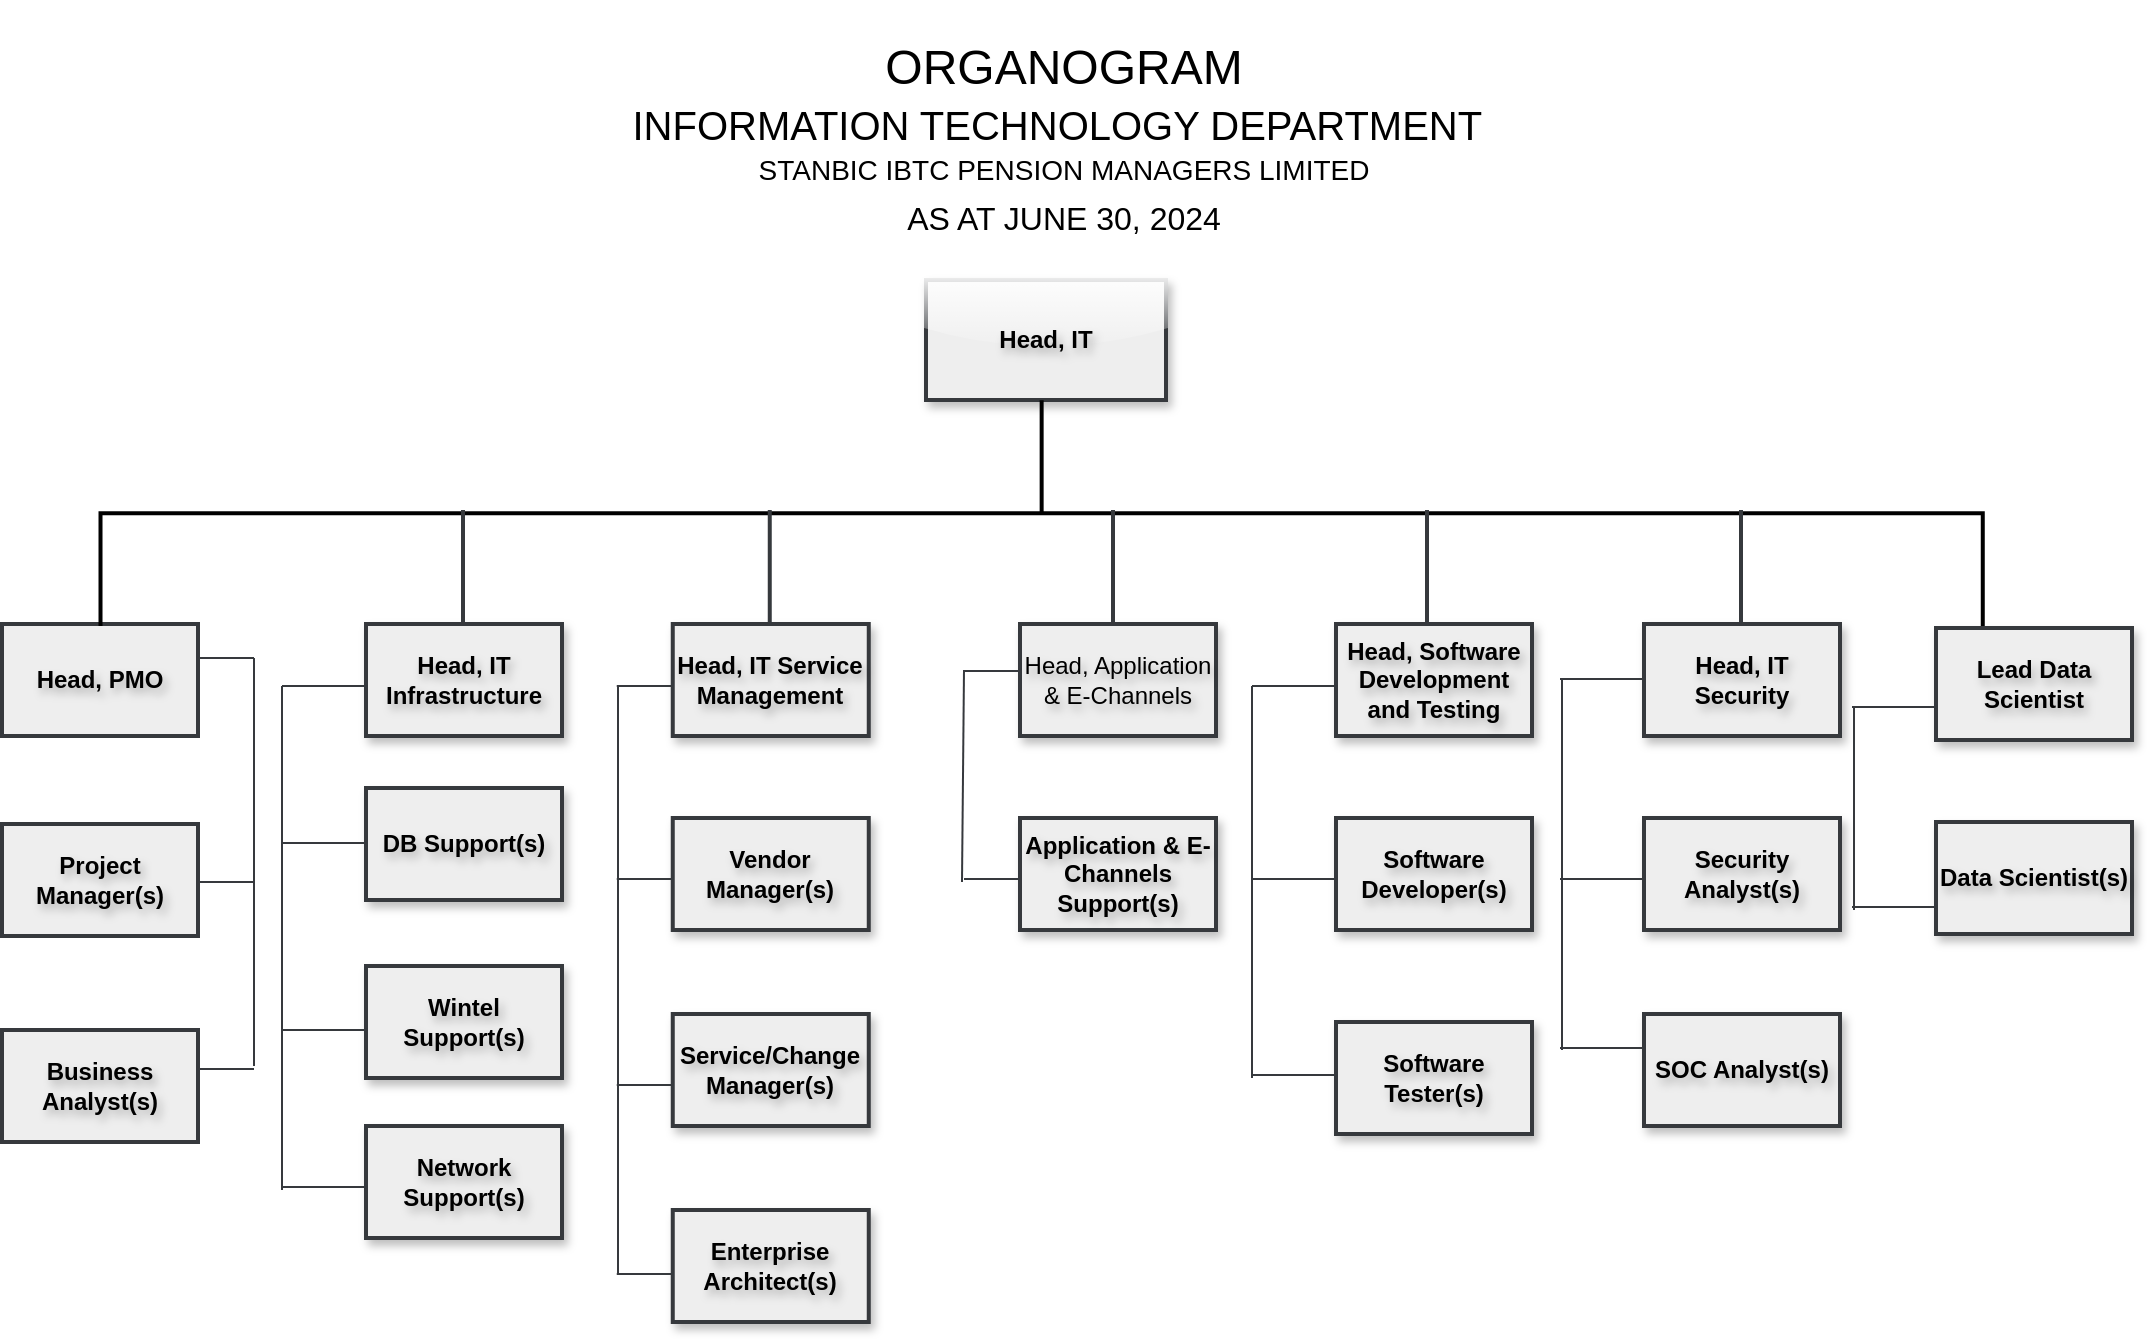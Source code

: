 <mxfile version="24.3.1" type="github">
  <diagram name="Page-1" id="19d8dcba-68ad-dc05-1034-9cf7b2a963f6">
    <mxGraphModel dx="1434" dy="746" grid="0" gridSize="14" guides="1" tooltips="1" connect="1" arrows="1" fold="1" page="1" pageScale="1" pageWidth="1100" pageHeight="850" background="none" math="0" shadow="0">
      <root>
        <mxCell id="0" />
        <mxCell id="1" parent="0" />
        <mxCell id="4a9q22RTqe2NjmIpxG5I-117" value="" style="group" vertex="1" connectable="0" parent="1">
          <mxGeometry x="22" y="7" width="1065" height="661" as="geometry" />
        </mxCell>
        <mxCell id="uepafkn3aEIsYCHWRTWA-1" value="&lt;b&gt;Head, IT&lt;/b&gt;" style="rounded=0;whiteSpace=wrap;html=1;strokeWidth=2;perimeterSpacing=0;glass=1;shadow=1;fontStyle=0;fillColor=#eeeeee;strokeColor=#36393d;textShadow=1;" parent="4a9q22RTqe2NjmIpxG5I-117" vertex="1">
          <mxGeometry x="462" y="140" width="120" height="60" as="geometry" />
        </mxCell>
        <mxCell id="cwh8xjlLVyF8HEqu1CCD-4" value="&lt;font style=&quot;font-size: 24px;&quot;&gt;ORGANOGRAM&lt;br&gt;&lt;/font&gt;&lt;div style=&quot;&quot;&gt;&lt;font style=&quot;&quot;&gt;&lt;font style=&quot;&quot;&gt;&lt;span style=&quot;background-color: initial;&quot;&gt;&lt;font style=&quot;font-size: 20px;&quot;&gt;INFORMATION TECHNOLOGY DEPARTMENT&lt;/font&gt;&lt;/span&gt;&lt;span style=&quot;font-size: 24px; background-color: initial;&quot;&gt;&amp;nbsp;&lt;br&gt;&lt;/span&gt;&lt;font style=&quot;font-size: 14px;&quot;&gt;STANBIC IBTC PENSION MANAGERS LIMITED&lt;/font&gt;&lt;/font&gt;&lt;/font&gt;&lt;div style=&quot;font-size: 23px;&quot;&gt;&lt;font size=&quot;3&quot; style=&quot;&quot;&gt;AS AT JUNE 30, 2024&lt;/font&gt;&lt;/div&gt;&lt;/div&gt;" style="rounded=0;whiteSpace=wrap;html=1;strokeColor=none;fillColor=none;" parent="4a9q22RTqe2NjmIpxG5I-117" vertex="1">
          <mxGeometry x="34" width="994" height="140" as="geometry" />
        </mxCell>
        <mxCell id="4a9q22RTqe2NjmIpxG5I-2" value="&lt;b&gt;Head, PMO&lt;/b&gt;" style="rounded=0;whiteSpace=wrap;html=1;strokeWidth=2;perimeterSpacing=0;glass=0;shadow=0;fontStyle=0;textShadow=1;fillColor=#eeeeee;strokeColor=#36393d;" vertex="1" parent="4a9q22RTqe2NjmIpxG5I-117">
          <mxGeometry y="312" width="98" height="56" as="geometry" />
        </mxCell>
        <mxCell id="4a9q22RTqe2NjmIpxG5I-3" value="&lt;b&gt;Head, IT Infrastructure&lt;/b&gt;" style="rounded=0;whiteSpace=wrap;html=1;strokeWidth=2;perimeterSpacing=0;glass=0;shadow=1;fontStyle=0;textShadow=1;fillColor=#eeeeee;strokeColor=#36393d;" vertex="1" parent="4a9q22RTqe2NjmIpxG5I-117">
          <mxGeometry x="182" y="312" width="98" height="56" as="geometry" />
        </mxCell>
        <mxCell id="4a9q22RTqe2NjmIpxG5I-4" value="&lt;b&gt;Head, IT Service Management&lt;/b&gt;" style="rounded=0;whiteSpace=wrap;html=1;strokeWidth=2;perimeterSpacing=0;glass=0;shadow=1;fontStyle=0;textShadow=1;fillColor=#eeeeee;strokeColor=#36393d;" vertex="1" parent="4a9q22RTqe2NjmIpxG5I-117">
          <mxGeometry x="335.38" y="312" width="98" height="56" as="geometry" />
        </mxCell>
        <mxCell id="4a9q22RTqe2NjmIpxG5I-5" value="Head, Application &amp;amp; E-Channels" style="rounded=0;strokeWidth=2;perimeterSpacing=0;glass=0;shadow=1;fontStyle=0;textShadow=1;whiteSpace=wrap;html=1;fillColor=#eeeeee;strokeColor=#36393d;" vertex="1" parent="4a9q22RTqe2NjmIpxG5I-117">
          <mxGeometry x="509" y="312" width="98" height="56" as="geometry" />
        </mxCell>
        <mxCell id="4a9q22RTqe2NjmIpxG5I-6" value="&lt;b&gt;Head, Software Development and Testing&lt;/b&gt;" style="rounded=0;whiteSpace=wrap;html=1;strokeWidth=2;perimeterSpacing=0;glass=0;shadow=1;fontStyle=0;textShadow=1;fillColor=#eeeeee;strokeColor=#36393d;" vertex="1" parent="4a9q22RTqe2NjmIpxG5I-117">
          <mxGeometry x="667" y="312" width="98" height="56" as="geometry" />
        </mxCell>
        <mxCell id="4a9q22RTqe2NjmIpxG5I-7" value="&lt;b&gt;Head, IT Security&lt;/b&gt;" style="rounded=0;whiteSpace=wrap;html=1;strokeWidth=2;perimeterSpacing=0;glass=0;shadow=1;fontStyle=0;textShadow=1;fillColor=#eeeeee;strokeColor=#36393d;" vertex="1" parent="4a9q22RTqe2NjmIpxG5I-117">
          <mxGeometry x="821" y="312" width="98" height="56" as="geometry" />
        </mxCell>
        <mxCell id="4a9q22RTqe2NjmIpxG5I-18" value="" style="strokeWidth=2;html=1;shape=mxgraph.flowchart.annotation_2;align=left;labelPosition=right;pointerEvents=1;rotation=90;" vertex="1" parent="4a9q22RTqe2NjmIpxG5I-117">
          <mxGeometry x="463.38" y="-214" width="112.88" height="941.13" as="geometry" />
        </mxCell>
        <mxCell id="4a9q22RTqe2NjmIpxG5I-22" value="&lt;b&gt;Project Manager(s)&lt;/b&gt;" style="rounded=0;whiteSpace=wrap;html=1;strokeWidth=2;perimeterSpacing=0;glass=0;shadow=0;fontStyle=0;labelBackgroundColor=none;labelBorderColor=none;textShadow=1;fillColor=#eeeeee;strokeColor=#36393d;" vertex="1" parent="4a9q22RTqe2NjmIpxG5I-117">
          <mxGeometry y="412" width="98" height="56" as="geometry" />
        </mxCell>
        <mxCell id="4a9q22RTqe2NjmIpxG5I-23" value="&lt;b&gt;Business Analyst(s)&lt;/b&gt;" style="rounded=0;whiteSpace=wrap;html=1;strokeWidth=2;perimeterSpacing=0;glass=0;shadow=0;fontStyle=0;textShadow=1;fillColor=#eeeeee;strokeColor=#36393d;" vertex="1" parent="4a9q22RTqe2NjmIpxG5I-117">
          <mxGeometry y="515" width="98" height="56" as="geometry" />
        </mxCell>
        <mxCell id="4a9q22RTqe2NjmIpxG5I-25" value="&lt;b&gt;DB Support(s)&lt;/b&gt;" style="rounded=0;whiteSpace=wrap;html=1;strokeWidth=2;perimeterSpacing=0;glass=0;shadow=1;fontStyle=0;textShadow=1;fillColor=#eeeeee;strokeColor=#36393d;" vertex="1" parent="4a9q22RTqe2NjmIpxG5I-117">
          <mxGeometry x="182" y="394" width="98" height="56" as="geometry" />
        </mxCell>
        <mxCell id="4a9q22RTqe2NjmIpxG5I-26" value="&lt;b&gt;Vendor Manager(s)&lt;/b&gt;" style="rounded=0;whiteSpace=wrap;html=1;strokeWidth=2;perimeterSpacing=0;glass=0;shadow=1;fontStyle=0;textShadow=1;fillColor=#eeeeee;strokeColor=#36393d;" vertex="1" parent="4a9q22RTqe2NjmIpxG5I-117">
          <mxGeometry x="335.38" y="409" width="98" height="56" as="geometry" />
        </mxCell>
        <mxCell id="4a9q22RTqe2NjmIpxG5I-27" value="&lt;b&gt;Service/Change Manager(s)&lt;br&gt;&lt;/b&gt;" style="rounded=0;whiteSpace=wrap;html=1;strokeWidth=2;perimeterSpacing=0;glass=0;shadow=1;fontStyle=0;textShadow=1;fillColor=#eeeeee;strokeColor=#36393d;" vertex="1" parent="4a9q22RTqe2NjmIpxG5I-117">
          <mxGeometry x="335.38" y="507" width="98" height="56" as="geometry" />
        </mxCell>
        <mxCell id="4a9q22RTqe2NjmIpxG5I-28" value="&lt;b&gt;Enterprise Architect(s)&lt;/b&gt;" style="rounded=0;whiteSpace=wrap;html=1;strokeWidth=2;perimeterSpacing=0;glass=0;shadow=1;fontStyle=0;textShadow=1;fillColor=#eeeeee;strokeColor=#36393d;" vertex="1" parent="4a9q22RTqe2NjmIpxG5I-117">
          <mxGeometry x="335.38" y="605" width="98" height="56" as="geometry" />
        </mxCell>
        <mxCell id="4a9q22RTqe2NjmIpxG5I-30" value="&lt;b&gt;Application &amp;amp; E-Channels Support(s)&lt;/b&gt;" style="rounded=0;whiteSpace=wrap;html=1;strokeWidth=2;perimeterSpacing=0;glass=0;shadow=1;fontStyle=0;textShadow=1;fillColor=#eeeeee;strokeColor=#36393d;" vertex="1" parent="4a9q22RTqe2NjmIpxG5I-117">
          <mxGeometry x="509" y="409" width="98" height="56" as="geometry" />
        </mxCell>
        <mxCell id="4a9q22RTqe2NjmIpxG5I-33" value="&lt;b&gt;Software Developer(s)&lt;/b&gt;" style="rounded=0;whiteSpace=wrap;html=1;strokeWidth=2;perimeterSpacing=0;glass=0;shadow=1;fontStyle=0;textShadow=1;fillColor=#eeeeee;strokeColor=#36393d;" vertex="1" parent="4a9q22RTqe2NjmIpxG5I-117">
          <mxGeometry x="667" y="409" width="98" height="56" as="geometry" />
        </mxCell>
        <mxCell id="4a9q22RTqe2NjmIpxG5I-34" value="&lt;b&gt;Security Analyst(s)&lt;/b&gt;" style="rounded=0;whiteSpace=wrap;html=1;strokeWidth=2;perimeterSpacing=0;glass=0;shadow=1;fontStyle=0;textShadow=1;fillColor=#eeeeee;strokeColor=#36393d;" vertex="1" parent="4a9q22RTqe2NjmIpxG5I-117">
          <mxGeometry x="821" y="409" width="98" height="56" as="geometry" />
        </mxCell>
        <mxCell id="4a9q22RTqe2NjmIpxG5I-35" value="&lt;b&gt;SOC Analyst(s)&lt;/b&gt;" style="rounded=0;whiteSpace=wrap;html=1;strokeWidth=2;perimeterSpacing=0;glass=0;shadow=1;fontStyle=0;textShadow=1;fillColor=#eeeeee;strokeColor=#36393d;" vertex="1" parent="4a9q22RTqe2NjmIpxG5I-117">
          <mxGeometry x="821" y="507" width="98" height="56" as="geometry" />
        </mxCell>
        <mxCell id="4a9q22RTqe2NjmIpxG5I-46" value="&lt;b&gt;Wintel Support(s)&lt;/b&gt;" style="rounded=0;whiteSpace=wrap;html=1;strokeWidth=2;perimeterSpacing=0;glass=0;shadow=1;fontStyle=0;textShadow=1;fillColor=#eeeeee;strokeColor=#36393d;" vertex="1" parent="4a9q22RTqe2NjmIpxG5I-117">
          <mxGeometry x="182" y="483" width="98" height="56" as="geometry" />
        </mxCell>
        <mxCell id="4a9q22RTqe2NjmIpxG5I-48" value="&lt;b&gt;Network Support(s)&lt;/b&gt;" style="rounded=0;whiteSpace=wrap;html=1;strokeWidth=2;perimeterSpacing=0;glass=0;shadow=1;fontStyle=0;textShadow=1;fillColor=#eeeeee;strokeColor=#36393d;" vertex="1" parent="4a9q22RTqe2NjmIpxG5I-117">
          <mxGeometry x="182" y="563" width="98" height="56" as="geometry" />
        </mxCell>
        <mxCell id="4a9q22RTqe2NjmIpxG5I-50" value="&lt;b&gt;Software Tester(s)&lt;/b&gt;" style="rounded=0;whiteSpace=wrap;html=1;strokeWidth=2;perimeterSpacing=0;glass=0;shadow=1;fontStyle=0;textShadow=1;fillColor=#eeeeee;strokeColor=#36393d;" vertex="1" parent="4a9q22RTqe2NjmIpxG5I-117">
          <mxGeometry x="667" y="511" width="98" height="56" as="geometry" />
        </mxCell>
        <mxCell id="4a9q22RTqe2NjmIpxG5I-52" value="" style="endArrow=none;html=1;rounded=0;strokeWidth=2;fillColor=#eeeeee;strokeColor=#36393d;" edge="1" parent="4a9q22RTqe2NjmIpxG5I-117">
          <mxGeometry width="50" height="50" relative="1" as="geometry">
            <mxPoint x="230.5" y="312" as="sourcePoint" />
            <mxPoint x="230.5" y="255" as="targetPoint" />
          </mxGeometry>
        </mxCell>
        <mxCell id="4a9q22RTqe2NjmIpxG5I-53" value="" style="endArrow=none;html=1;rounded=0;strokeWidth=2;fillColor=#eeeeee;strokeColor=#36393d;" edge="1" parent="4a9q22RTqe2NjmIpxG5I-117">
          <mxGeometry width="50" height="50" relative="1" as="geometry">
            <mxPoint x="383.88" y="312" as="sourcePoint" />
            <mxPoint x="383.88" y="255" as="targetPoint" />
          </mxGeometry>
        </mxCell>
        <mxCell id="4a9q22RTqe2NjmIpxG5I-54" value="" style="endArrow=none;html=1;rounded=0;strokeWidth=2;fillColor=#eeeeee;strokeColor=#36393d;" edge="1" parent="4a9q22RTqe2NjmIpxG5I-117">
          <mxGeometry width="50" height="50" relative="1" as="geometry">
            <mxPoint x="555.5" y="312" as="sourcePoint" />
            <mxPoint x="555.5" y="255" as="targetPoint" />
          </mxGeometry>
        </mxCell>
        <mxCell id="4a9q22RTqe2NjmIpxG5I-55" value="" style="endArrow=none;html=1;rounded=0;strokeWidth=2;fillColor=#eeeeee;strokeColor=#36393d;" edge="1" parent="4a9q22RTqe2NjmIpxG5I-117">
          <mxGeometry width="50" height="50" relative="1" as="geometry">
            <mxPoint x="712.5" y="312" as="sourcePoint" />
            <mxPoint x="712.5" y="255" as="targetPoint" />
          </mxGeometry>
        </mxCell>
        <mxCell id="4a9q22RTqe2NjmIpxG5I-70" value="" style="endArrow=none;html=1;rounded=0;fillColor=#eeeeee;strokeColor=#36393d;" edge="1" parent="4a9q22RTqe2NjmIpxG5I-117">
          <mxGeometry width="50" height="50" relative="1" as="geometry">
            <mxPoint x="140" y="595" as="sourcePoint" />
            <mxPoint x="140" y="343" as="targetPoint" />
          </mxGeometry>
        </mxCell>
        <mxCell id="4a9q22RTqe2NjmIpxG5I-71" value="" style="endArrow=none;html=1;rounded=0;fillColor=#eeeeee;strokeColor=#36393d;" edge="1" parent="4a9q22RTqe2NjmIpxG5I-117">
          <mxGeometry width="50" height="50" relative="1" as="geometry">
            <mxPoint x="625" y="539" as="sourcePoint" />
            <mxPoint x="625" y="343" as="targetPoint" />
          </mxGeometry>
        </mxCell>
        <mxCell id="4a9q22RTqe2NjmIpxG5I-73" value="" style="endArrow=none;html=1;rounded=0;fillColor=#eeeeee;strokeColor=#36393d;" edge="1" parent="4a9q22RTqe2NjmIpxG5I-117">
          <mxGeometry width="50" height="50" relative="1" as="geometry">
            <mxPoint x="140" y="593.5" as="sourcePoint" />
            <mxPoint x="182" y="593.5" as="targetPoint" />
          </mxGeometry>
        </mxCell>
        <mxCell id="4a9q22RTqe2NjmIpxG5I-74" value="" style="endArrow=none;html=1;rounded=0;fillColor=#eeeeee;strokeColor=#36393d;" edge="1" parent="4a9q22RTqe2NjmIpxG5I-117">
          <mxGeometry width="50" height="50" relative="1" as="geometry">
            <mxPoint x="140" y="515" as="sourcePoint" />
            <mxPoint x="182" y="515" as="targetPoint" />
          </mxGeometry>
        </mxCell>
        <mxCell id="4a9q22RTqe2NjmIpxG5I-76" value="" style="endArrow=none;html=1;rounded=0;fillColor=#eeeeee;strokeColor=#36393d;" edge="1" parent="4a9q22RTqe2NjmIpxG5I-117">
          <mxGeometry width="50" height="50" relative="1" as="geometry">
            <mxPoint x="140" y="421.5" as="sourcePoint" />
            <mxPoint x="182" y="421.5" as="targetPoint" />
          </mxGeometry>
        </mxCell>
        <mxCell id="4a9q22RTqe2NjmIpxG5I-78" value="" style="endArrow=none;html=1;rounded=0;fillColor=#eeeeee;strokeColor=#36393d;" edge="1" parent="4a9q22RTqe2NjmIpxG5I-117">
          <mxGeometry width="50" height="50" relative="1" as="geometry">
            <mxPoint x="140" y="343" as="sourcePoint" />
            <mxPoint x="182" y="343" as="targetPoint" />
          </mxGeometry>
        </mxCell>
        <mxCell id="4a9q22RTqe2NjmIpxG5I-79" value="" style="endArrow=none;html=1;rounded=0;fillColor=#eeeeee;strokeColor=#36393d;" edge="1" parent="4a9q22RTqe2NjmIpxG5I-117">
          <mxGeometry width="50" height="50" relative="1" as="geometry">
            <mxPoint x="625" y="343" as="sourcePoint" />
            <mxPoint x="667" y="343" as="targetPoint" />
          </mxGeometry>
        </mxCell>
        <mxCell id="4a9q22RTqe2NjmIpxG5I-81" value="" style="endArrow=none;html=1;rounded=0;fillColor=#eeeeee;strokeColor=#36393d;" edge="1" parent="4a9q22RTqe2NjmIpxG5I-117">
          <mxGeometry width="50" height="50" relative="1" as="geometry">
            <mxPoint x="625" y="439.5" as="sourcePoint" />
            <mxPoint x="667" y="439.5" as="targetPoint" />
          </mxGeometry>
        </mxCell>
        <mxCell id="4a9q22RTqe2NjmIpxG5I-82" value="" style="endArrow=none;html=1;rounded=0;fillColor=#eeeeee;strokeColor=#36393d;" edge="1" parent="4a9q22RTqe2NjmIpxG5I-117">
          <mxGeometry width="50" height="50" relative="1" as="geometry">
            <mxPoint x="625" y="537.5" as="sourcePoint" />
            <mxPoint x="667" y="537.5" as="targetPoint" />
          </mxGeometry>
        </mxCell>
        <mxCell id="4a9q22RTqe2NjmIpxG5I-84" value="" style="endArrow=none;html=1;rounded=0;fillColor=#eeeeee;strokeColor=#36393d;" edge="1" parent="4a9q22RTqe2NjmIpxG5I-117">
          <mxGeometry width="50" height="50" relative="1" as="geometry">
            <mxPoint x="780" y="525" as="sourcePoint" />
            <mxPoint x="780" y="339" as="targetPoint" />
          </mxGeometry>
        </mxCell>
        <mxCell id="4a9q22RTqe2NjmIpxG5I-85" value="" style="endArrow=none;html=1;rounded=0;fillColor=#eeeeee;strokeColor=#36393d;" edge="1" parent="4a9q22RTqe2NjmIpxG5I-117">
          <mxGeometry width="50" height="50" relative="1" as="geometry">
            <mxPoint x="779" y="339.5" as="sourcePoint" />
            <mxPoint x="821" y="339.5" as="targetPoint" />
          </mxGeometry>
        </mxCell>
        <mxCell id="4a9q22RTqe2NjmIpxG5I-86" value="" style="endArrow=none;html=1;rounded=0;fillColor=#eeeeee;strokeColor=#36393d;" edge="1" parent="4a9q22RTqe2NjmIpxG5I-117">
          <mxGeometry width="50" height="50" relative="1" as="geometry">
            <mxPoint x="779" y="524" as="sourcePoint" />
            <mxPoint x="821" y="524" as="targetPoint" />
          </mxGeometry>
        </mxCell>
        <mxCell id="4a9q22RTqe2NjmIpxG5I-87" value="" style="endArrow=none;html=1;rounded=0;fillColor=#eeeeee;strokeColor=#36393d;" edge="1" parent="4a9q22RTqe2NjmIpxG5I-117">
          <mxGeometry width="50" height="50" relative="1" as="geometry">
            <mxPoint x="779" y="439.5" as="sourcePoint" />
            <mxPoint x="821" y="439.5" as="targetPoint" />
          </mxGeometry>
        </mxCell>
        <mxCell id="4a9q22RTqe2NjmIpxG5I-88" value="" style="endArrow=none;html=1;rounded=0;fillColor=#eeeeee;strokeColor=#36393d;" edge="1" parent="4a9q22RTqe2NjmIpxG5I-117">
          <mxGeometry width="50" height="50" relative="1" as="geometry">
            <mxPoint x="480" y="441" as="sourcePoint" />
            <mxPoint x="481" y="335" as="targetPoint" />
          </mxGeometry>
        </mxCell>
        <mxCell id="4a9q22RTqe2NjmIpxG5I-92" value="" style="endArrow=none;html=1;rounded=0;fillColor=#eeeeee;strokeColor=#36393d;" edge="1" parent="4a9q22RTqe2NjmIpxG5I-117">
          <mxGeometry width="50" height="50" relative="1" as="geometry">
            <mxPoint x="126" y="533" as="sourcePoint" />
            <mxPoint x="126" y="329" as="targetPoint" />
          </mxGeometry>
        </mxCell>
        <mxCell id="4a9q22RTqe2NjmIpxG5I-93" value="" style="endArrow=none;html=1;rounded=0;fillColor=#eeeeee;strokeColor=#36393d;" edge="1" parent="4a9q22RTqe2NjmIpxG5I-117">
          <mxGeometry width="50" height="50" relative="1" as="geometry">
            <mxPoint x="98" y="329" as="sourcePoint" />
            <mxPoint x="126" y="329" as="targetPoint" />
          </mxGeometry>
        </mxCell>
        <mxCell id="4a9q22RTqe2NjmIpxG5I-94" value="" style="endArrow=none;html=1;rounded=0;fillColor=#eeeeee;strokeColor=#36393d;" edge="1" parent="4a9q22RTqe2NjmIpxG5I-117">
          <mxGeometry width="50" height="50" relative="1" as="geometry">
            <mxPoint x="98" y="441" as="sourcePoint" />
            <mxPoint x="126" y="441" as="targetPoint" />
          </mxGeometry>
        </mxCell>
        <mxCell id="4a9q22RTqe2NjmIpxG5I-95" value="" style="endArrow=none;html=1;rounded=0;fillColor=#eeeeee;strokeColor=#36393d;" edge="1" parent="4a9q22RTqe2NjmIpxG5I-117">
          <mxGeometry width="50" height="50" relative="1" as="geometry">
            <mxPoint x="98" y="534.5" as="sourcePoint" />
            <mxPoint x="126" y="534.5" as="targetPoint" />
          </mxGeometry>
        </mxCell>
        <mxCell id="4a9q22RTqe2NjmIpxG5I-96" value="" style="endArrow=none;html=1;rounded=0;fillColor=#eeeeee;strokeColor=#36393d;" edge="1" parent="4a9q22RTqe2NjmIpxG5I-117">
          <mxGeometry width="50" height="50" relative="1" as="geometry">
            <mxPoint x="308" y="637" as="sourcePoint" />
            <mxPoint x="308" y="343" as="targetPoint" />
          </mxGeometry>
        </mxCell>
        <mxCell id="4a9q22RTqe2NjmIpxG5I-101" value="" style="endArrow=none;html=1;rounded=0;fillColor=#eeeeee;strokeColor=#36393d;" edge="1" parent="4a9q22RTqe2NjmIpxG5I-117">
          <mxGeometry width="50" height="50" relative="1" as="geometry">
            <mxPoint x="481" y="439.5" as="sourcePoint" />
            <mxPoint x="509" y="439.5" as="targetPoint" />
          </mxGeometry>
        </mxCell>
        <mxCell id="4a9q22RTqe2NjmIpxG5I-103" value="" style="endArrow=none;html=1;rounded=0;fillColor=#eeeeee;strokeColor=#36393d;" edge="1" parent="4a9q22RTqe2NjmIpxG5I-117">
          <mxGeometry width="50" height="50" relative="1" as="geometry">
            <mxPoint x="307.38" y="637" as="sourcePoint" />
            <mxPoint x="335.38" y="637" as="targetPoint" />
          </mxGeometry>
        </mxCell>
        <mxCell id="4a9q22RTqe2NjmIpxG5I-104" value="" style="endArrow=none;html=1;rounded=0;fillColor=#eeeeee;strokeColor=#36393d;" edge="1" parent="4a9q22RTqe2NjmIpxG5I-117">
          <mxGeometry width="50" height="50" relative="1" as="geometry">
            <mxPoint x="307.38" y="542.5" as="sourcePoint" />
            <mxPoint x="335.38" y="542.5" as="targetPoint" />
          </mxGeometry>
        </mxCell>
        <mxCell id="4a9q22RTqe2NjmIpxG5I-105" value="" style="endArrow=none;html=1;rounded=0;fillColor=#eeeeee;strokeColor=#36393d;" edge="1" parent="4a9q22RTqe2NjmIpxG5I-117">
          <mxGeometry width="50" height="50" relative="1" as="geometry">
            <mxPoint x="307.38" y="439.5" as="sourcePoint" />
            <mxPoint x="335.38" y="439.5" as="targetPoint" />
          </mxGeometry>
        </mxCell>
        <mxCell id="4a9q22RTqe2NjmIpxG5I-106" value="" style="endArrow=none;html=1;rounded=0;fillColor=#eeeeee;strokeColor=#36393d;" edge="1" parent="4a9q22RTqe2NjmIpxG5I-117">
          <mxGeometry width="50" height="50" relative="1" as="geometry">
            <mxPoint x="307.38" y="343" as="sourcePoint" />
            <mxPoint x="335.38" y="343" as="targetPoint" />
          </mxGeometry>
        </mxCell>
        <mxCell id="4a9q22RTqe2NjmIpxG5I-107" value="" style="endArrow=none;html=1;rounded=0;fillColor=#eeeeee;strokeColor=#36393d;" edge="1" parent="4a9q22RTqe2NjmIpxG5I-117">
          <mxGeometry width="50" height="50" relative="1" as="geometry">
            <mxPoint x="481" y="335.5" as="sourcePoint" />
            <mxPoint x="509" y="335.5" as="targetPoint" />
          </mxGeometry>
        </mxCell>
        <mxCell id="4a9q22RTqe2NjmIpxG5I-108" value="&lt;b&gt;Lead Data Scientist&lt;/b&gt;" style="rounded=0;whiteSpace=wrap;html=1;strokeWidth=2;perimeterSpacing=0;glass=0;shadow=1;fontStyle=0;textShadow=1;fillColor=#eeeeee;strokeColor=#36393d;" vertex="1" parent="4a9q22RTqe2NjmIpxG5I-117">
          <mxGeometry x="967" y="314" width="98" height="56" as="geometry" />
        </mxCell>
        <mxCell id="4a9q22RTqe2NjmIpxG5I-109" value="&lt;b&gt;Data Scientist(s)&lt;/b&gt;" style="rounded=0;whiteSpace=wrap;html=1;strokeWidth=2;perimeterSpacing=0;glass=0;shadow=1;fontStyle=0;textShadow=1;fillColor=#eeeeee;strokeColor=#36393d;" vertex="1" parent="4a9q22RTqe2NjmIpxG5I-117">
          <mxGeometry x="967" y="411" width="98" height="56" as="geometry" />
        </mxCell>
        <mxCell id="4a9q22RTqe2NjmIpxG5I-111" value="" style="endArrow=none;html=1;rounded=0;fillColor=#eeeeee;strokeColor=#36393d;" edge="1" parent="4a9q22RTqe2NjmIpxG5I-117">
          <mxGeometry width="50" height="50" relative="1" as="geometry">
            <mxPoint x="926" y="455" as="sourcePoint" />
            <mxPoint x="926" y="353" as="targetPoint" />
          </mxGeometry>
        </mxCell>
        <mxCell id="4a9q22RTqe2NjmIpxG5I-112" value="" style="endArrow=none;html=1;rounded=0;fillColor=#eeeeee;strokeColor=#36393d;" edge="1" parent="4a9q22RTqe2NjmIpxG5I-117">
          <mxGeometry width="50" height="50" relative="1" as="geometry">
            <mxPoint x="925" y="353.5" as="sourcePoint" />
            <mxPoint x="967" y="353.5" as="targetPoint" />
          </mxGeometry>
        </mxCell>
        <mxCell id="4a9q22RTqe2NjmIpxG5I-114" value="" style="endArrow=none;html=1;rounded=0;fillColor=#eeeeee;strokeColor=#36393d;" edge="1" parent="4a9q22RTqe2NjmIpxG5I-117">
          <mxGeometry width="50" height="50" relative="1" as="geometry">
            <mxPoint x="925" y="453.5" as="sourcePoint" />
            <mxPoint x="967" y="453.5" as="targetPoint" />
          </mxGeometry>
        </mxCell>
        <mxCell id="4a9q22RTqe2NjmIpxG5I-116" value="" style="endArrow=none;html=1;rounded=0;strokeWidth=2;fillColor=#eeeeee;strokeColor=#36393d;" edge="1" parent="4a9q22RTqe2NjmIpxG5I-117">
          <mxGeometry width="50" height="50" relative="1" as="geometry">
            <mxPoint x="869.5" y="312" as="sourcePoint" />
            <mxPoint x="869.5" y="255" as="targetPoint" />
          </mxGeometry>
        </mxCell>
      </root>
    </mxGraphModel>
  </diagram>
</mxfile>
